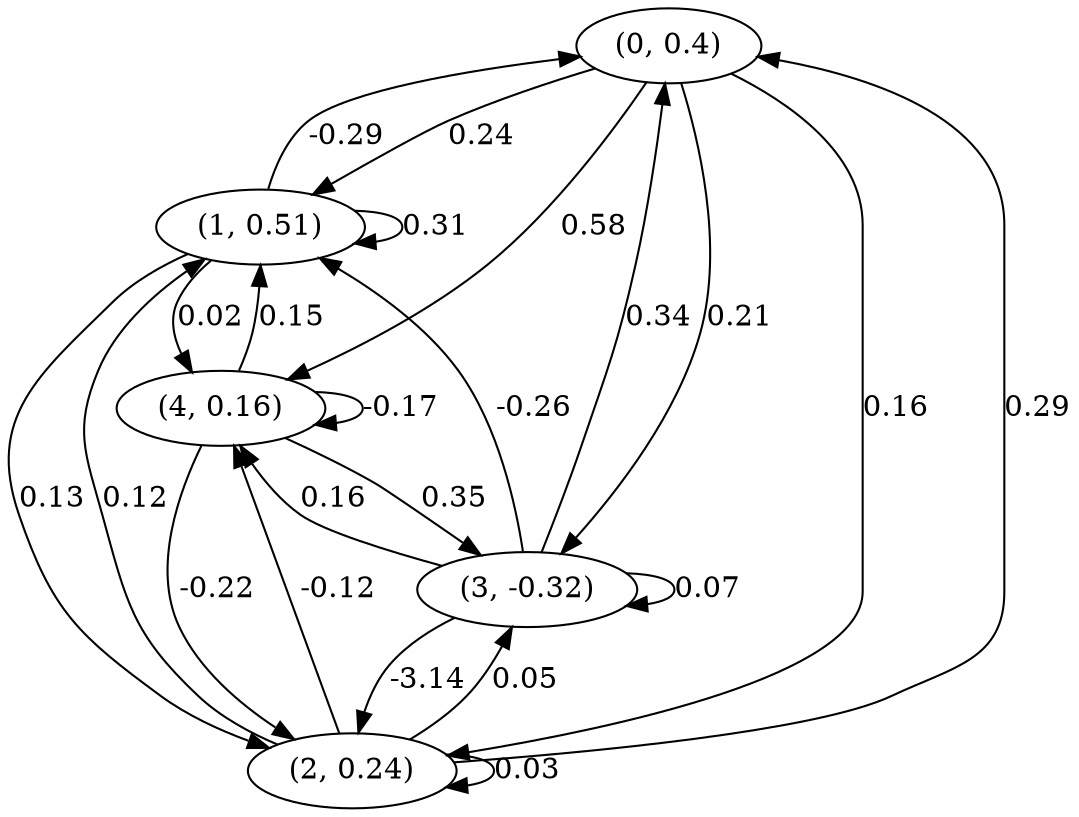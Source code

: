 digraph {
    0 [ label = "(0, 0.4)" ]
    1 [ label = "(1, 0.51)" ]
    2 [ label = "(2, 0.24)" ]
    3 [ label = "(3, -0.32)" ]
    4 [ label = "(4, 0.16)" ]
    1 -> 1 [ label = "0.31" ]
    2 -> 2 [ label = "0.03" ]
    3 -> 3 [ label = "0.07" ]
    4 -> 4 [ label = "-0.17" ]
    1 -> 0 [ label = "-0.29" ]
    2 -> 0 [ label = "0.29" ]
    3 -> 0 [ label = "0.34" ]
    0 -> 1 [ label = "0.24" ]
    2 -> 1 [ label = "0.12" ]
    3 -> 1 [ label = "-0.26" ]
    4 -> 1 [ label = "0.15" ]
    0 -> 2 [ label = "0.16" ]
    1 -> 2 [ label = "0.13" ]
    3 -> 2 [ label = "-3.14" ]
    4 -> 2 [ label = "-0.22" ]
    0 -> 3 [ label = "0.21" ]
    2 -> 3 [ label = "0.05" ]
    4 -> 3 [ label = "0.35" ]
    0 -> 4 [ label = "0.58" ]
    1 -> 4 [ label = "0.02" ]
    2 -> 4 [ label = "-0.12" ]
    3 -> 4 [ label = "0.16" ]
}

